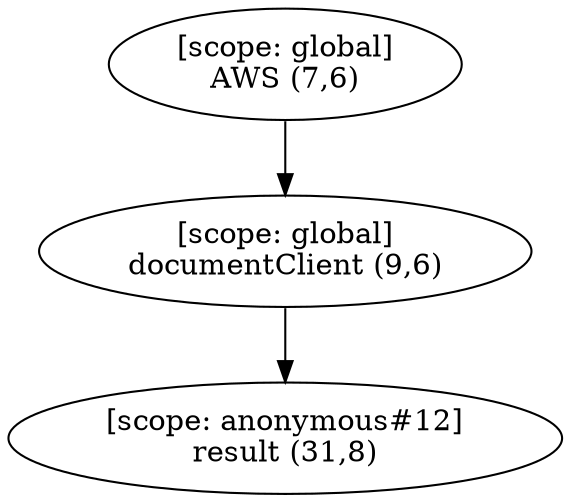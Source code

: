 digraph G {
  graph [ rankdir =TB ];
subgraph global {
  graph [ label = "Scope [global]" ];
  "[scope: global]
AWS (7,6)";
  "[scope: global]
documentClient (9,6)";
}

subgraph anonymous_12 {
  graph [ label = "Scope [anonymous_12]" ];
  "[scope: anonymous#12]
result (31,8)";
}

  "[scope: global]
AWS (7,6)" -> "[scope: global]
documentClient (9,6)";
  "[scope: global]
documentClient (9,6)" -> "[scope: anonymous#12]
result (31,8)";
}
